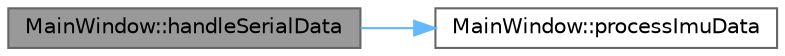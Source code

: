 digraph "MainWindow::handleSerialData"
{
 // LATEX_PDF_SIZE
  bgcolor="transparent";
  edge [fontname=Helvetica,fontsize=10,labelfontname=Helvetica,labelfontsize=10];
  node [fontname=Helvetica,fontsize=10,shape=box,height=0.2,width=0.4];
  rankdir="LR";
  Node1 [id="Node000001",label="MainWindow::handleSerialData",height=0.2,width=0.4,color="gray40", fillcolor="grey60", style="filled", fontcolor="black",tooltip="Obsługuje nowe dane otrzymane z portu szeregowego."];
  Node1 -> Node2 [id="edge1_Node000001_Node000002",color="steelblue1",style="solid",tooltip=" "];
  Node2 [id="Node000002",label="MainWindow::processImuData",height=0.2,width=0.4,color="grey40", fillcolor="white", style="filled",URL="$class_main_window.html#afac01f211b7972dc1d5ec4f8a1aaf7cb",tooltip="Przetwarza surowy wektor danych sensorycznych."];
}
